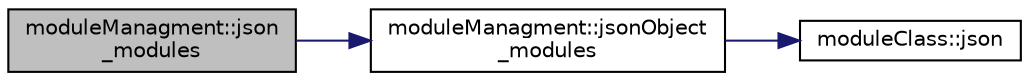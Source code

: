 digraph "moduleManagment::json_modules"
{
 // LATEX_PDF_SIZE
  edge [fontname="Helvetica",fontsize="10",labelfontname="Helvetica",labelfontsize="10"];
  node [fontname="Helvetica",fontsize="10",shape=record];
  rankdir="LR";
  Node1 [label="moduleManagment::json\l_modules",height=0.2,width=0.4,color="black", fillcolor="grey75", style="filled", fontcolor="black",tooltip=" "];
  Node1 -> Node2 [color="midnightblue",fontsize="10",style="solid",fontname="Helvetica"];
  Node2 [label="moduleManagment::jsonObject\l_modules",height=0.2,width=0.4,color="black", fillcolor="white", style="filled",URL="$classmodule_managment.html#a6a68c7e11b518a35a028dee2ac93d214",tooltip=" "];
  Node2 -> Node3 [color="midnightblue",fontsize="10",style="solid",fontname="Helvetica"];
  Node3 [label="moduleClass::json",height=0.2,width=0.4,color="black", fillcolor="white", style="filled",URL="$classmodule_class.html#a32d00a2ade07b9e646a20bb2dda133a6",tooltip=" "];
}
